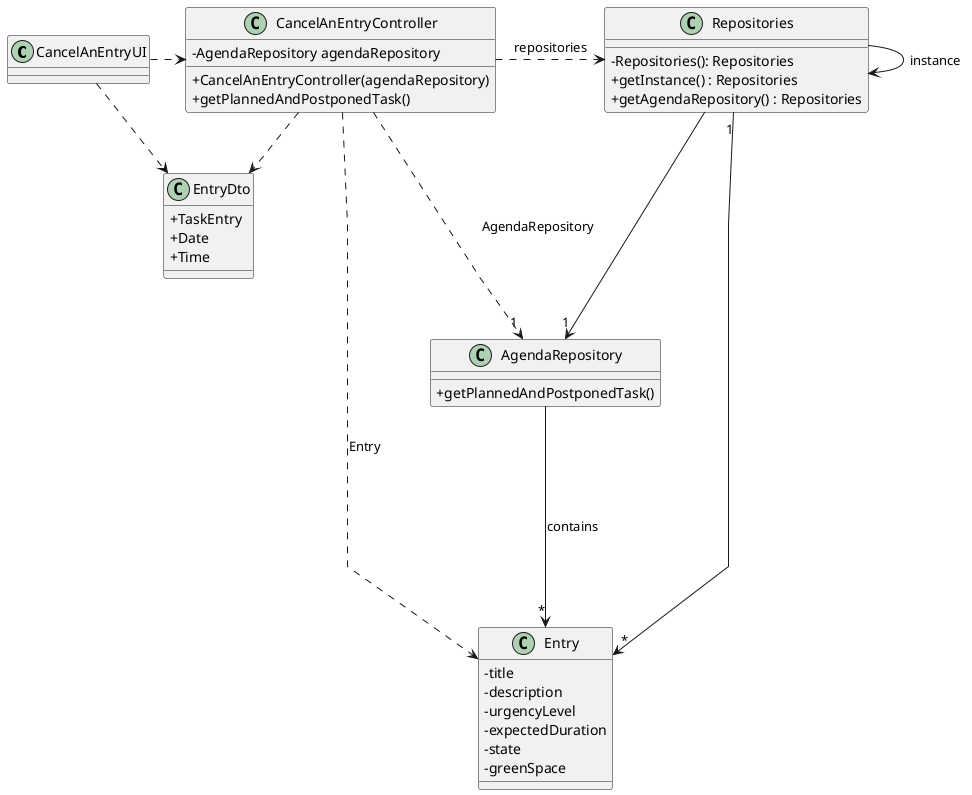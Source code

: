 @startuml
'skinparam monochrome true
skinparam packageStyle rectangle
skinparam shadowing false
skinparam linetype polyline
'skinparam linetype orto

skinparam classAttributeIconSize 0

'left to right direction

class CancelAnEntryUI{
}


class CancelAnEntryController{
-AgendaRepository agendaRepository
    + CancelAnEntryController(agendaRepository)
    + getPlannedAndPostponedTask()
 }

class Repositories {
    - Repositories(): Repositories
    + getInstance() : Repositories
    + getAgendaRepository() : Repositories
}


class AgendaRepository {
    + getPlannedAndPostponedTask()

}

class  Entry{
        -title
        -description
        -urgencyLevel
        -expectedDuration
        -state
        -greenSpace

}

class EntryDto{
+TaskEntry
+Date
+Time
}


AgendaRepository --> "*" Entry: contains
CancelAnEntryUI .>  CancelAnEntryController
CancelAnEntryController ...r> Repositories : repositories
CancelAnEntryUI .> EntryDto
CancelAnEntryController ..> EntryDto
Repositories -> Repositories : instance
Repositories "1" --> "*" Entry
Repositories ---> "1" AgendaRepository

 CancelAnEntryController ......>  Entry : Entry
 CancelAnEntryController ...> "1" AgendaRepository : AgendaRepository
@enduml